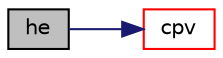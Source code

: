 digraph "he"
{
  bgcolor="transparent";
  edge [fontname="Helvetica",fontsize="10",labelfontname="Helvetica",labelfontsize="10"];
  node [fontname="Helvetica",fontsize="10",shape=record];
  rankdir="LR";
  Node11 [label="he",height=0.2,width=0.4,color="black", fillcolor="grey75", style="filled", fontcolor="black"];
  Node11 -> Node12 [color="midnightblue",fontsize="10",style="solid",fontname="Helvetica"];
  Node12 [label="cpv",height=0.2,width=0.4,color="red",URL="$a31741.html#a9852cd4d441fba5475698b2f87b01d67",tooltip="Heat capacity at constant volume [J/(kmol K)]. "];
}
